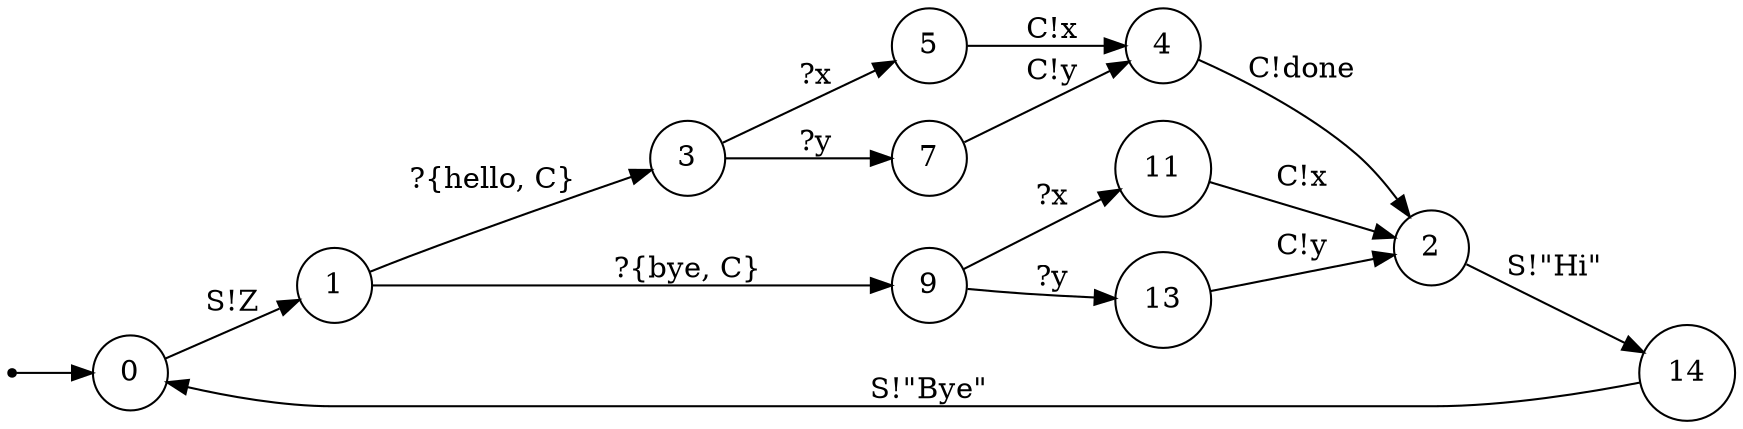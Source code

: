 digraph Communicating_Actor_Automata {

            rankdir=LR;
   size="100, 50"
  node [shape = doublecircle]; 

            node [shape = point]; START;
   node [shape = circle];
   START->0;

            
0 -> 1 [ label = "S!Z"];
1 -> 3 [ label = "?{hello, C}"];
3 -> 5 [ label = "?x"];
5 -> 4 [ label = "C!x"];
3 -> 7 [ label = "?y"];
7 -> 4 [ label = "C!y"];
4 -> 2 [ label = "C!done"];
1 -> 9 [ label = "?{bye, C}"];
9 -> 11 [ label = "?x"];
11 -> 2 [ label = "C!x"];
9 -> 13 [ label = "?y"];
13 -> 2 [ label = "C!y"];
2 -> 14 [ label = "S!\"Hi\""];
14 -> 0 [ label = "S!\"Bye\""];
}